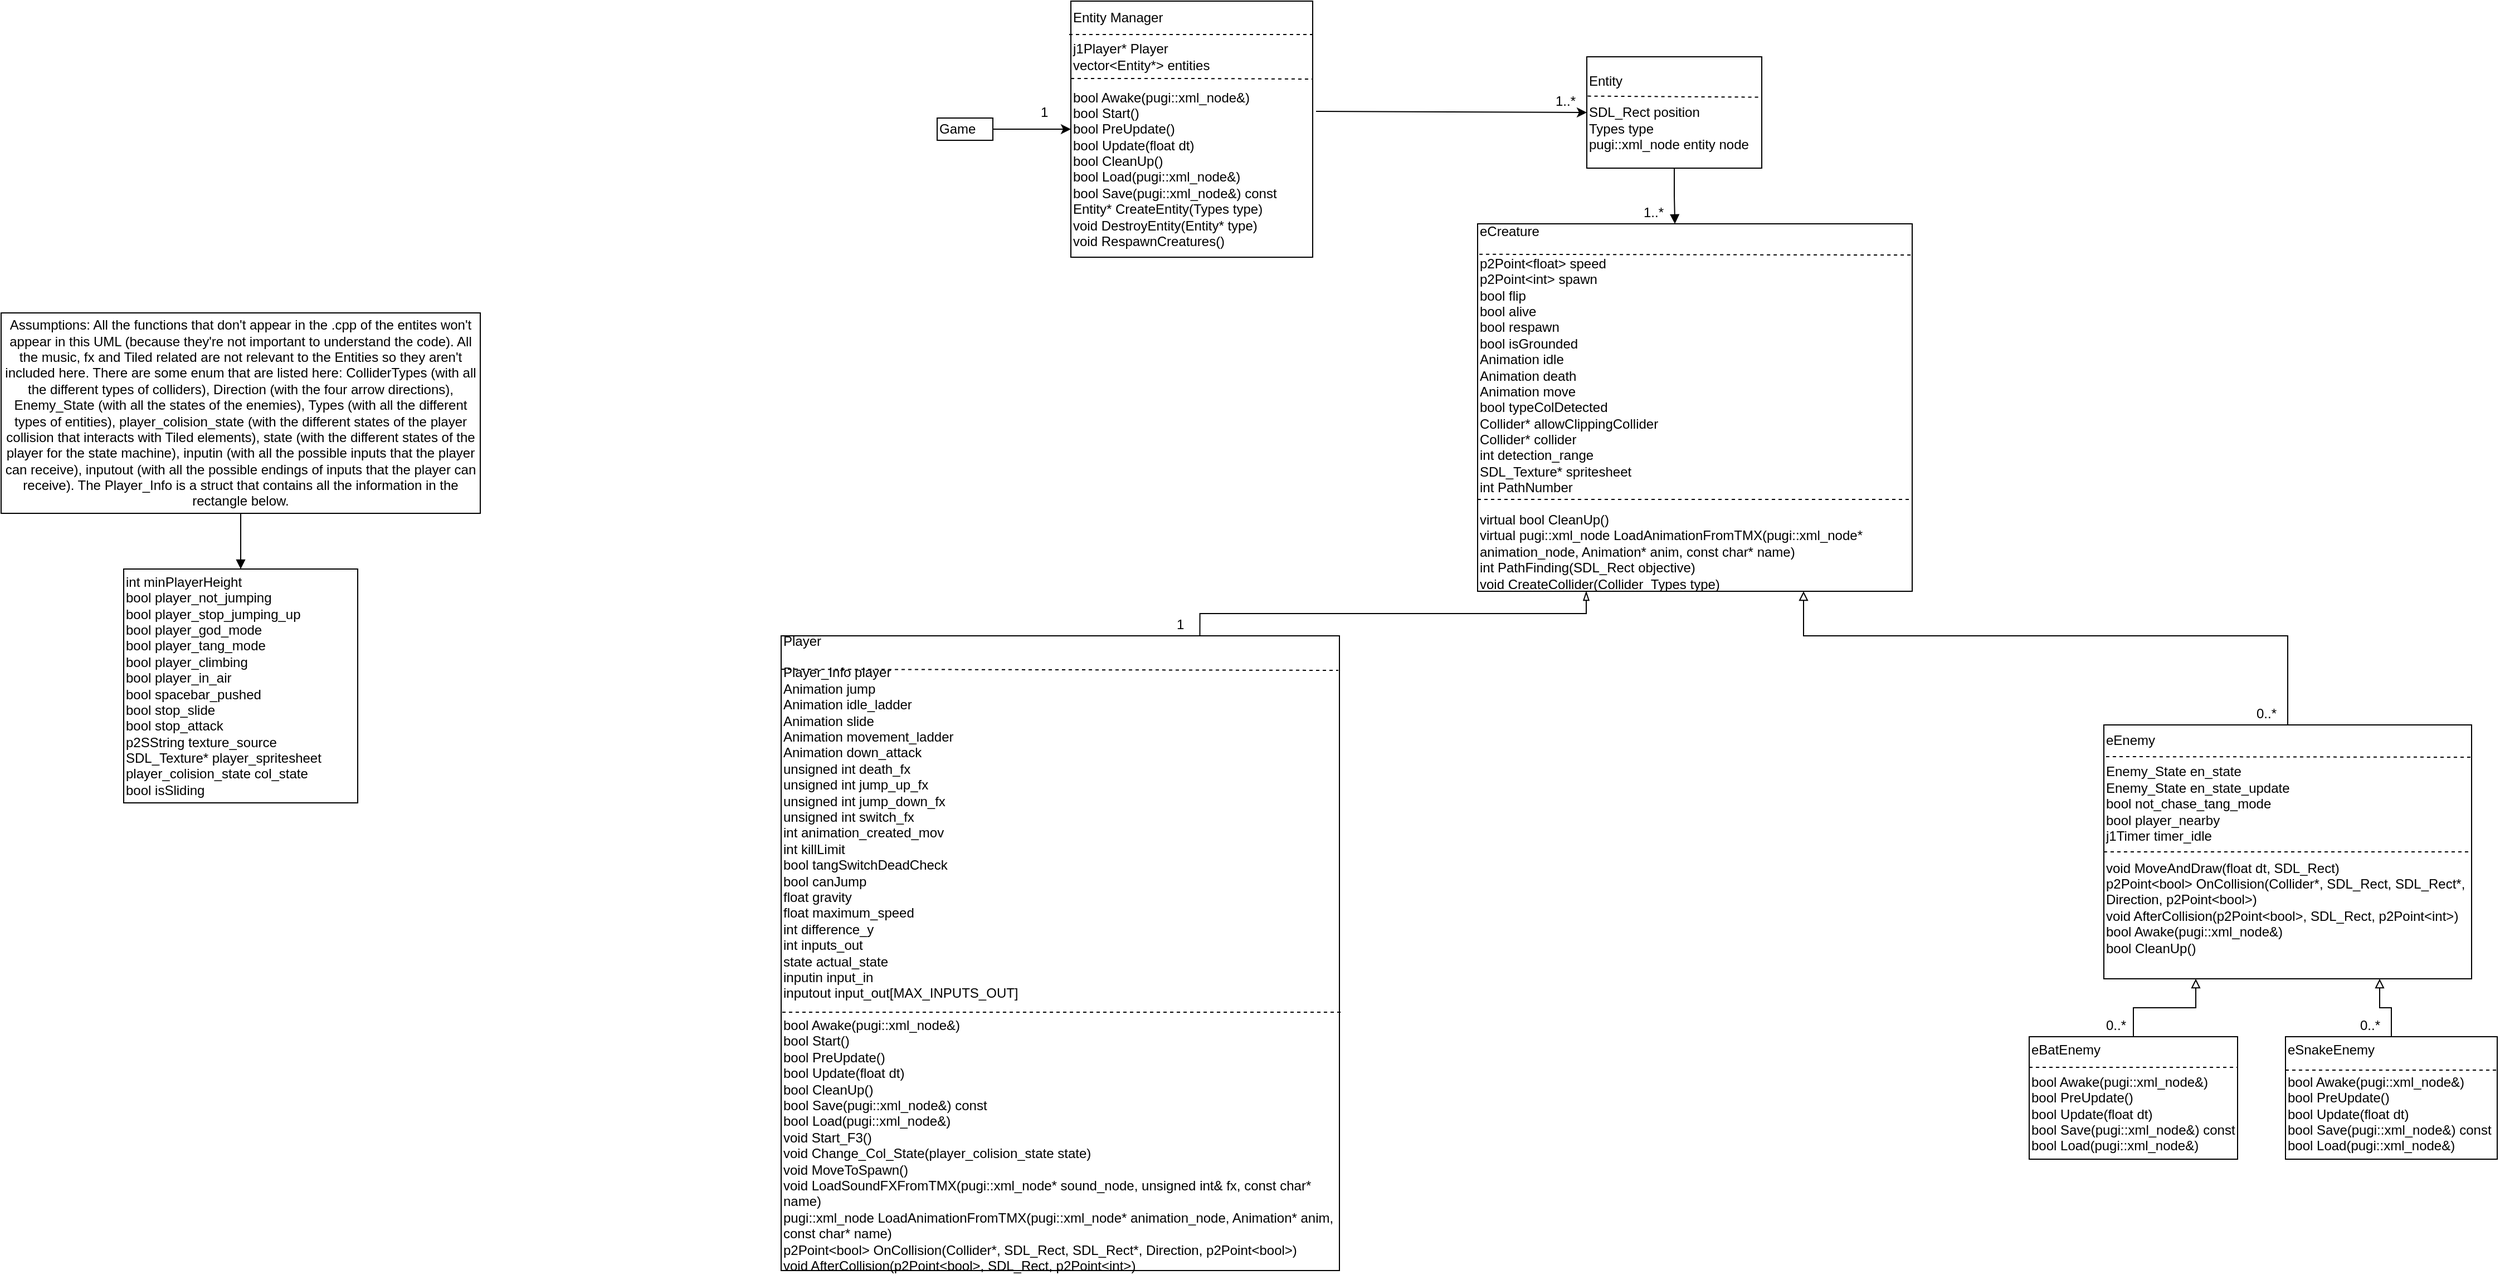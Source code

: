 <mxfile version="12.3.3" type="github" pages="1"><diagram id="gZ7agWHSoL8UKrhHpvLS" name="Page-1"><mxGraphModel dx="2903" dy="1160" grid="1" gridSize="10" guides="1" tooltips="1" connect="1" arrows="1" fold="1" page="1" pageScale="1" pageWidth="827" pageHeight="1169" math="0" shadow="0"><root><mxCell id="0"/><mxCell id="1" parent="0"/><mxCell id="xtf1Rv8BG_9pq7aAkzBv-1" value="Game" style="rounded=0;whiteSpace=wrap;html=1;align=left;" vertex="1" parent="1"><mxGeometry x="180" y="115" width="50" height="20" as="geometry"/></mxCell><mxCell id="xtf1Rv8BG_9pq7aAkzBv-2" value="Entity Manager&lt;br&gt;&lt;br&gt;j1Player* Player&lt;br&gt;vector&amp;lt;Entity*&amp;gt; entities&lt;br&gt;&lt;br&gt;&lt;div&gt;bool Awake(pugi::xml_node&amp;amp;)&lt;/div&gt;&lt;div&gt;&lt;span&gt;bool Start()&lt;/span&gt;&lt;br&gt;&lt;/div&gt;&lt;div&gt;&lt;span&gt;bool PreUpdate()&lt;/span&gt;&lt;br&gt;&lt;/div&gt;&lt;div&gt;&lt;span&gt;bool Update(float dt)&lt;/span&gt;&lt;br&gt;&lt;/div&gt;&lt;div&gt;&lt;span&gt;bool CleanUp()&lt;/span&gt;&lt;br&gt;&lt;/div&gt;&lt;div&gt;&lt;span&gt;bool Load(pugi::xml_node&amp;amp;)&lt;/span&gt;&lt;br&gt;&lt;/div&gt;&lt;div&gt;&lt;span&gt;bool Save(pugi::xml_node&amp;amp;) const&lt;/span&gt;&lt;br&gt;&lt;/div&gt;Entity* CreateEntity(Types type)&lt;br&gt;void DestroyEntity(Entity* type)&lt;br&gt;void RespawnCreatures()" style="rounded=0;whiteSpace=wrap;html=1;align=left;" vertex="1" parent="1"><mxGeometry x="300" y="10" width="217" height="230" as="geometry"/></mxCell><mxCell id="xtf1Rv8BG_9pq7aAkzBv-3" value="" style="endArrow=none;dashed=1;html=1;" edge="1" parent="1"><mxGeometry width="50" height="50" relative="1" as="geometry"><mxPoint x="298.5" y="40" as="sourcePoint"/><mxPoint x="518.5" y="40" as="targetPoint"/></mxGeometry></mxCell><mxCell id="xtf1Rv8BG_9pq7aAkzBv-4" value="" style="endArrow=none;dashed=1;html=1;" edge="1" parent="1"><mxGeometry width="50" height="50" relative="1" as="geometry"><mxPoint x="300" y="79.5" as="sourcePoint"/><mxPoint x="517" y="80" as="targetPoint"/><Array as="points"><mxPoint x="411" y="79.5"/></Array></mxGeometry></mxCell><mxCell id="xtf1Rv8BG_9pq7aAkzBv-5" value="" style="endArrow=classic;html=1;entryX=0;entryY=0.5;entryDx=0;entryDy=0;exitX=1;exitY=0.5;exitDx=0;exitDy=0;" edge="1" parent="1" source="xtf1Rv8BG_9pq7aAkzBv-1" target="xtf1Rv8BG_9pq7aAkzBv-2"><mxGeometry width="50" height="50" relative="1" as="geometry"><mxPoint x="180" y="220" as="sourcePoint"/><mxPoint x="230" y="170" as="targetPoint"/></mxGeometry></mxCell><mxCell id="xtf1Rv8BG_9pq7aAkzBv-6" value="1" style="text;html=1;resizable=0;points=[];autosize=1;align=left;verticalAlign=top;spacingTop=-4;" vertex="1" parent="1"><mxGeometry x="270.5" y="100" width="20" height="20" as="geometry"/></mxCell><mxCell id="xtf1Rv8BG_9pq7aAkzBv-38" style="edgeStyle=orthogonalEdgeStyle;rounded=0;orthogonalLoop=1;jettySize=auto;html=1;exitX=0.5;exitY=1;exitDx=0;exitDy=0;entryX=0.454;entryY=0;entryDx=0;entryDy=0;entryPerimeter=0;endArrow=block;endFill=1;" edge="1" parent="1" source="xtf1Rv8BG_9pq7aAkzBv-7" target="xtf1Rv8BG_9pq7aAkzBv-12"><mxGeometry relative="1" as="geometry"/></mxCell><mxCell id="xtf1Rv8BG_9pq7aAkzBv-7" value="Entity&lt;br&gt;&lt;br&gt;SDL_Rect position&lt;br&gt;Types type&lt;br&gt;pugi::xml_node entity node" style="rounded=0;whiteSpace=wrap;html=1;align=left;" vertex="1" parent="1"><mxGeometry x="763" y="60" width="157" height="100" as="geometry"/></mxCell><mxCell id="xtf1Rv8BG_9pq7aAkzBv-8" value="" style="endArrow=classic;html=1;exitX=1;exitY=0.5;exitDx=0;exitDy=0;entryX=0;entryY=0.5;entryDx=0;entryDy=0;" edge="1" parent="1" target="xtf1Rv8BG_9pq7aAkzBv-7"><mxGeometry width="50" height="50" relative="1" as="geometry"><mxPoint x="520" y="109" as="sourcePoint"/><mxPoint x="573" y="110" as="targetPoint"/></mxGeometry></mxCell><mxCell id="xtf1Rv8BG_9pq7aAkzBv-10" value="" style="endArrow=none;dashed=1;html=1;exitX=0.005;exitY=0.353;exitDx=0;exitDy=0;exitPerimeter=0;entryX=0.997;entryY=0.363;entryDx=0;entryDy=0;entryPerimeter=0;" edge="1" parent="1" target="xtf1Rv8BG_9pq7aAkzBv-7" source="xtf1Rv8BG_9pq7aAkzBv-7"><mxGeometry width="50" height="50" relative="1" as="geometry"><mxPoint x="762.5" y="65" as="sourcePoint"/><mxPoint x="960" y="100" as="targetPoint"/></mxGeometry></mxCell><mxCell id="xtf1Rv8BG_9pq7aAkzBv-12" value="eCreature&lt;br&gt;&lt;br&gt;&lt;div&gt;p2Point&amp;lt;float&amp;gt; speed&lt;/div&gt;&lt;div&gt;p2Point&amp;lt;int&amp;gt; spawn&lt;/div&gt;&lt;div&gt;bool flip&lt;/div&gt;&lt;div&gt;bool alive&lt;/div&gt;&lt;div&gt;bool respawn&lt;/div&gt;&lt;div&gt;bool isGrounded&lt;/div&gt;&lt;div&gt;&lt;span&gt;Animation idle&lt;/span&gt;&lt;br&gt;&lt;/div&gt;&lt;div&gt;Animation death&lt;/div&gt;&lt;div&gt;Animation move&lt;/div&gt;&lt;div&gt;&lt;span&gt;bool typeColDetected&lt;/span&gt;&lt;/div&gt;&lt;div&gt;Collider* allowClippingCollider&lt;/div&gt;&lt;div&gt;&lt;span&gt;Collider* collider&lt;/span&gt;&lt;/div&gt;&lt;div&gt;&lt;span&gt;int detection_range&lt;/span&gt;&lt;/div&gt;&lt;div&gt;&lt;span&gt;SDL_Texture* spritesheet&lt;/span&gt;&lt;/div&gt;&lt;div&gt;&lt;span&gt;int PathNumber&lt;/span&gt;&lt;/div&gt;&lt;br&gt;&lt;div&gt;virtual bool CleanUp()&lt;/div&gt;&lt;div&gt;virtual pugi::xml_node LoadAnimationFromTMX(pugi::xml_node* animation_node, Animation* anim, const char* name)&lt;/div&gt;&lt;div&gt;&lt;div&gt;int PathFinding(SDL_Rect objective)&lt;/div&gt;&lt;div&gt;void CreateCollider(Collider_Types type)&lt;/div&gt;&lt;/div&gt;&lt;div&gt;&lt;/div&gt;" style="rounded=0;whiteSpace=wrap;html=1;align=left;" vertex="1" parent="1"><mxGeometry x="665" y="210" width="390" height="330" as="geometry"/></mxCell><mxCell id="xtf1Rv8BG_9pq7aAkzBv-13" value="" style="endArrow=none;dashed=1;html=1;entryX=1.003;entryY=0.085;entryDx=0;entryDy=0;entryPerimeter=0;exitX=0.004;exitY=0.083;exitDx=0;exitDy=0;exitPerimeter=0;" edge="1" parent="1" source="xtf1Rv8BG_9pq7aAkzBv-12" target="xtf1Rv8BG_9pq7aAkzBv-12"><mxGeometry width="50" height="50" relative="1" as="geometry"><mxPoint x="1076.5" y="320.5" as="sourcePoint"/><mxPoint x="1193.5" y="320.5" as="targetPoint"/></mxGeometry></mxCell><mxCell id="xtf1Rv8BG_9pq7aAkzBv-14" value="" style="endArrow=none;dashed=1;html=1;entryX=1;entryY=0.75;entryDx=0;entryDy=0;exitX=0;exitY=0.75;exitDx=0;exitDy=0;" edge="1" parent="1" target="xtf1Rv8BG_9pq7aAkzBv-12" source="xtf1Rv8BG_9pq7aAkzBv-12"><mxGeometry width="50" height="50" relative="1" as="geometry"><mxPoint x="670" y="467" as="sourcePoint"/><mxPoint x="1197.5" y="540.5" as="targetPoint"/></mxGeometry></mxCell><mxCell id="xtf1Rv8BG_9pq7aAkzBv-37" style="edgeStyle=orthogonalEdgeStyle;rounded=0;orthogonalLoop=1;jettySize=auto;html=1;exitX=0.75;exitY=0;exitDx=0;exitDy=0;entryX=0.25;entryY=1;entryDx=0;entryDy=0;endArrow=blockThin;endFill=0;" edge="1" parent="1" source="xtf1Rv8BG_9pq7aAkzBv-16" target="xtf1Rv8BG_9pq7aAkzBv-12"><mxGeometry relative="1" as="geometry"/></mxCell><mxCell id="xtf1Rv8BG_9pq7aAkzBv-16" value="Player&lt;br&gt;&lt;br&gt;&lt;div&gt;Player_Info player&lt;/div&gt;&lt;div&gt;Animation jump&lt;/div&gt;&lt;div&gt;Animation idle_ladder&lt;/div&gt;&lt;div&gt;Animation slide&lt;/div&gt;&lt;div&gt;Animation movement_ladder&lt;/div&gt;&lt;div&gt;Animation down_attack&lt;/div&gt;&lt;div&gt;unsigned int death_fx&lt;/div&gt;&lt;div&gt;unsigned int jump_up_fx&lt;/div&gt;&lt;div&gt;unsigned int jump_down_fx&lt;/div&gt;&lt;div&gt;unsigned int switch_fx&lt;/div&gt;&lt;div&gt;int animation_created_mov&lt;/div&gt;&lt;div&gt;int killLimit&lt;/div&gt;&lt;div&gt;bool tangSwitchDeadCheck&lt;/div&gt;&lt;div&gt;bool canJump&lt;/div&gt;&lt;div&gt;float gravity&lt;/div&gt;&lt;div&gt;float maximum_speed&lt;/div&gt;&lt;div&gt;int difference_y&lt;/div&gt;&lt;div&gt;int inputs_out&lt;/div&gt;&lt;div&gt;state actual_state&lt;/div&gt;&lt;div&gt;inputin input_in&lt;/div&gt;&lt;div&gt;inputout input_out[MAX_INPUTS_OUT]&lt;/div&gt;&lt;br&gt;&lt;div&gt;bool Awake(pugi::xml_node&amp;amp;)&lt;/div&gt;&lt;div&gt;&lt;span&gt;bool Start()&lt;/span&gt;&lt;br&gt;&lt;/div&gt;&lt;div&gt;&lt;span&gt;bool PreUpdate()&lt;/span&gt;&lt;br&gt;&lt;/div&gt;&lt;div&gt;bool Update(float dt)&lt;/div&gt;&lt;div&gt;&lt;span&gt;bool CleanUp()&lt;/span&gt;&lt;br&gt;&lt;/div&gt;&lt;div&gt;&lt;span&gt;bool Save(pugi::xml_node&amp;amp;) const&lt;/span&gt;&lt;br&gt;&lt;/div&gt;&lt;div&gt;&lt;span&gt;bool Load(pugi::xml_node&amp;amp;)&lt;/span&gt;&lt;br&gt;&lt;/div&gt;&lt;div&gt;void Start_F3()&lt;/div&gt;&lt;div&gt;&lt;div&gt;void Change_Col_State(player_colision_state state)&lt;/div&gt;&lt;/div&gt;&lt;div&gt;&lt;div&gt;void MoveToSpawn()&lt;/div&gt;&lt;/div&gt;&lt;div&gt;&lt;div&gt;&lt;div&gt;void LoadSoundFXFromTMX(pugi::xml_node* sound_node, unsigned int&amp;amp; fx, const char* name)&lt;/div&gt;&lt;div&gt;pugi::xml_node LoadAnimationFromTMX(pugi::xml_node* animation_node, Animation* anim, const char* name)&lt;/div&gt;&lt;/div&gt;&lt;div&gt;p2Point&amp;lt;bool&amp;gt; OnCollision(Collider*, SDL_Rect, SDL_Rect*, Direction, p2Point&amp;lt;bool&amp;gt;)&lt;/div&gt;&lt;div&gt;void AfterCollision(p2Point&amp;lt;bool&amp;gt;, SDL_Rect, p2Point&amp;lt;int&amp;gt;)&lt;/div&gt;&lt;/div&gt;" style="rounded=0;whiteSpace=wrap;html=1;align=left;" vertex="1" parent="1"><mxGeometry x="40" y="580" width="501" height="570" as="geometry"/></mxCell><mxCell id="xtf1Rv8BG_9pq7aAkzBv-17" value="" style="endArrow=none;dashed=1;html=1;" edge="1" parent="1"><mxGeometry width="50" height="50" relative="1" as="geometry"><mxPoint x="40" y="610" as="sourcePoint"/><mxPoint x="540" y="611" as="targetPoint"/></mxGeometry></mxCell><mxCell id="xtf1Rv8BG_9pq7aAkzBv-18" value="" style="endArrow=none;dashed=1;html=1;exitX=0.002;exitY=0.593;exitDx=0;exitDy=0;exitPerimeter=0;entryX=1.002;entryY=0.593;entryDx=0;entryDy=0;entryPerimeter=0;" edge="1" parent="1" source="xtf1Rv8BG_9pq7aAkzBv-16" target="xtf1Rv8BG_9pq7aAkzBv-16"><mxGeometry width="50" height="50" relative="1" as="geometry"><mxPoint x="293.5" y="749.4" as="sourcePoint"/><mxPoint x="370.5" y="888" as="targetPoint"/></mxGeometry></mxCell><mxCell id="xtf1Rv8BG_9pq7aAkzBv-19" value="1..*" style="text;html=1;resizable=0;points=[];autosize=1;align=left;verticalAlign=top;spacingTop=-4;" vertex="1" parent="1"><mxGeometry x="811.5" y="190" width="30" height="20" as="geometry"/></mxCell><mxCell id="xtf1Rv8BG_9pq7aAkzBv-20" value="1" style="text;html=1;resizable=0;points=[];autosize=1;align=left;verticalAlign=top;spacingTop=-4;" vertex="1" parent="1"><mxGeometry x="392.5" y="560" width="20" height="20" as="geometry"/></mxCell><mxCell id="xtf1Rv8BG_9pq7aAkzBv-21" style="edgeStyle=orthogonalEdgeStyle;rounded=0;orthogonalLoop=1;jettySize=auto;html=1;exitX=0.5;exitY=0;exitDx=0;exitDy=0;entryX=0.25;entryY=1;entryDx=0;entryDy=0;shadow=0;endArrow=block;endFill=0;" edge="1" parent="1" source="xtf1Rv8BG_9pq7aAkzBv-22" target="xtf1Rv8BG_9pq7aAkzBv-28"><mxGeometry relative="1" as="geometry"><mxPoint x="1253.5" y="872" as="targetPoint"/></mxGeometry></mxCell><mxCell id="xtf1Rv8BG_9pq7aAkzBv-22" value="eBatEnemy&lt;br&gt;&lt;br&gt;&lt;div&gt;bool Awake(pugi::xml_node&amp;amp;)&lt;/div&gt;&lt;div&gt;&lt;span&gt;bool PreUpdate()&lt;/span&gt;&lt;br&gt;&lt;/div&gt;&lt;div&gt;bool Update(float dt)&lt;/div&gt;&lt;div&gt;&lt;span&gt;bool Save(pugi::xml_node&amp;amp;) const&lt;/span&gt;&lt;/div&gt;&lt;div&gt;&lt;span&gt;bool Load(pugi::xml_node&amp;amp;)&lt;/span&gt;&lt;br&gt;&lt;/div&gt;" style="rounded=0;whiteSpace=wrap;html=1;align=left;" vertex="1" parent="1"><mxGeometry x="1160" y="940" width="187" height="110" as="geometry"/></mxCell><mxCell id="xtf1Rv8BG_9pq7aAkzBv-23" style="edgeStyle=orthogonalEdgeStyle;rounded=0;orthogonalLoop=1;jettySize=auto;html=1;exitX=0.5;exitY=0;exitDx=0;exitDy=0;entryX=0.75;entryY=1;entryDx=0;entryDy=0;shadow=0;endArrow=block;endFill=0;" edge="1" parent="1" source="xtf1Rv8BG_9pq7aAkzBv-24" target="xtf1Rv8BG_9pq7aAkzBv-28"><mxGeometry relative="1" as="geometry"><mxPoint x="1451.5" y="872" as="targetPoint"/></mxGeometry></mxCell><mxCell id="xtf1Rv8BG_9pq7aAkzBv-24" value="&lt;span&gt;eSnakeEnemy&lt;/span&gt;&lt;br&gt;&lt;br&gt;&lt;div&gt;bool Awake(pugi::xml_node&amp;amp;)&lt;/div&gt;&lt;div&gt;bool PreUpdate()&lt;br&gt;&lt;/div&gt;&lt;div&gt;bool Update(float dt)&lt;/div&gt;&lt;div&gt;bool Save(pugi::xml_node&amp;amp;) const&lt;/div&gt;&lt;div&gt;bool Load(pugi::xml_node&amp;amp;)&lt;/div&gt;" style="rounded=0;whiteSpace=wrap;html=1;align=left;" vertex="1" parent="1"><mxGeometry x="1390" y="940" width="190" height="110" as="geometry"/></mxCell><mxCell id="xtf1Rv8BG_9pq7aAkzBv-25" value="0..*&lt;br&gt;" style="text;html=1;resizable=0;points=[];autosize=1;align=left;verticalAlign=top;spacingTop=-4;" vertex="1" parent="1"><mxGeometry x="1455" y="920" width="30" height="20" as="geometry"/></mxCell><mxCell id="xtf1Rv8BG_9pq7aAkzBv-26" value="0..*&lt;br&gt;" style="text;html=1;resizable=0;points=[];autosize=1;align=left;verticalAlign=top;spacingTop=-4;" vertex="1" parent="1"><mxGeometry x="1227" y="920" width="30" height="20" as="geometry"/></mxCell><mxCell id="xtf1Rv8BG_9pq7aAkzBv-27" value="" style="edgeStyle=orthogonalEdgeStyle;rounded=0;orthogonalLoop=1;jettySize=auto;html=1;endArrow=block;endFill=0;entryX=0.75;entryY=1;entryDx=0;entryDy=0;" edge="1" parent="1" source="xtf1Rv8BG_9pq7aAkzBv-28" target="xtf1Rv8BG_9pq7aAkzBv-12"><mxGeometry relative="1" as="geometry"><mxPoint x="1302.5" y="590" as="targetPoint"/><Array as="points"><mxPoint x="1392" y="580"/><mxPoint x="958" y="580"/></Array></mxGeometry></mxCell><mxCell id="xtf1Rv8BG_9pq7aAkzBv-28" value="eEnemy&lt;br&gt;&lt;br&gt;&lt;div&gt;Enemy_State en_state&lt;/div&gt;&lt;div&gt;Enemy_State en_state_update&lt;/div&gt;&lt;div&gt;bool not_chase_tang_mode&lt;/div&gt;&lt;div&gt;bool player_nearby&lt;/div&gt;&lt;span&gt;j1Timer timer_idle&lt;br&gt;&lt;/span&gt;&lt;br&gt;&lt;div&gt;void MoveAndDraw(float dt, SDL_Rect)&lt;/div&gt;&lt;div&gt;p2Point&amp;lt;bool&amp;gt; OnCollision(Collider*, SDL_Rect, SDL_Rect*, Direction, p2Point&amp;lt;bool&amp;gt;)&lt;/div&gt;&lt;div&gt;void AfterCollision(p2Point&amp;lt;bool&amp;gt;, SDL_Rect, p2Point&amp;lt;int&amp;gt;)&lt;/div&gt;&lt;div&gt;&lt;div&gt;bool Awake(pugi::xml_node&amp;amp;)&lt;/div&gt;&lt;/div&gt;&lt;div&gt;&lt;div&gt;bool CleanUp()&lt;/div&gt;&lt;/div&gt;&lt;div&gt;&lt;br&gt;&lt;/div&gt;" style="rounded=0;whiteSpace=wrap;html=1;align=left;" vertex="1" parent="1"><mxGeometry x="1227" y="660" width="330" height="228" as="geometry"/></mxCell><mxCell id="xtf1Rv8BG_9pq7aAkzBv-29" value="" style="endArrow=none;dashed=1;html=1;exitX=0.006;exitY=0.125;exitDx=0;exitDy=0;exitPerimeter=0;" edge="1" parent="1" source="xtf1Rv8BG_9pq7aAkzBv-28"><mxGeometry width="50" height="50" relative="1" as="geometry"><mxPoint x="1227" y="740" as="sourcePoint"/><mxPoint x="1557" y="689" as="targetPoint"/></mxGeometry></mxCell><mxCell id="xtf1Rv8BG_9pq7aAkzBv-30" value="" style="endArrow=none;dashed=1;html=1;exitX=0;exitY=0.5;exitDx=0;exitDy=0;entryX=1;entryY=0.5;entryDx=0;entryDy=0;" edge="1" parent="1" source="xtf1Rv8BG_9pq7aAkzBv-28" target="xtf1Rv8BG_9pq7aAkzBv-28"><mxGeometry width="50" height="50" relative="1" as="geometry"><mxPoint x="1227" y="820" as="sourcePoint"/><mxPoint x="1557" y="818" as="targetPoint"/></mxGeometry></mxCell><mxCell id="xtf1Rv8BG_9pq7aAkzBv-31" value="0..*" style="text;html=1;resizable=0;points=[];autosize=1;align=left;verticalAlign=top;spacingTop=-4;" vertex="1" parent="1"><mxGeometry x="1362" y="640" width="30" height="20" as="geometry"/></mxCell><mxCell id="xtf1Rv8BG_9pq7aAkzBv-33" value="&lt;div&gt;int minPlayerHeight&lt;/div&gt;&lt;div&gt;bool player_not_jumping&lt;/div&gt;&lt;div&gt;bool player_stop_jumping_up&lt;/div&gt;&lt;div&gt;bool player_god_mode&lt;/div&gt;&lt;div&gt;bool player_tang_mode&lt;/div&gt;&lt;div&gt;bool player_climbing&lt;/div&gt;&lt;div&gt;bool player_in_air&lt;/div&gt;&lt;div&gt;bool spacebar_pushed&lt;/div&gt;&lt;div&gt;bool stop_slide&lt;/div&gt;&lt;div&gt;bool stop_attack&lt;/div&gt;&lt;div&gt;p2SString texture_source&lt;/div&gt;&lt;div&gt;SDL_Texture* player_spritesheet&lt;/div&gt;&lt;div&gt;player_colision_state col_state&lt;/div&gt;&lt;div&gt;&lt;span&gt;bool isSliding&lt;/span&gt;&lt;br&gt;&lt;/div&gt;" style="whiteSpace=wrap;html=1;aspect=fixed;align=left;" vertex="1" parent="1"><mxGeometry x="-550" y="520" width="210" height="210" as="geometry"/></mxCell><mxCell id="xtf1Rv8BG_9pq7aAkzBv-39" value="1..*" style="text;html=1;resizable=0;points=[];autosize=1;align=left;verticalAlign=top;spacingTop=-4;" vertex="1" parent="1"><mxGeometry x="733" y="90" width="30" height="20" as="geometry"/></mxCell><mxCell id="xtf1Rv8BG_9pq7aAkzBv-40" value="" style="endArrow=none;dashed=1;html=1;exitX=0;exitY=0.25;exitDx=0;exitDy=0;entryX=1;entryY=0.25;entryDx=0;entryDy=0;" edge="1" parent="1" source="xtf1Rv8BG_9pq7aAkzBv-22" target="xtf1Rv8BG_9pq7aAkzBv-22"><mxGeometry width="50" height="50" relative="1" as="geometry"><mxPoint x="1160" y="970" as="sourcePoint"/><mxPoint x="1340" y="970" as="targetPoint"/></mxGeometry></mxCell><mxCell id="xtf1Rv8BG_9pq7aAkzBv-41" value="" style="endArrow=none;dashed=1;html=1;exitX=0;exitY=0.25;exitDx=0;exitDy=0;" edge="1" parent="1"><mxGeometry width="50" height="50" relative="1" as="geometry"><mxPoint x="1390" y="970" as="sourcePoint"/><mxPoint x="1580" y="970" as="targetPoint"/></mxGeometry></mxCell><mxCell id="xtf1Rv8BG_9pq7aAkzBv-47" style="edgeStyle=orthogonalEdgeStyle;rounded=0;orthogonalLoop=1;jettySize=auto;html=1;exitX=0.5;exitY=1;exitDx=0;exitDy=0;entryX=0.5;entryY=0;entryDx=0;entryDy=0;endArrow=block;endFill=1;" edge="1" parent="1" source="xtf1Rv8BG_9pq7aAkzBv-46" target="xtf1Rv8BG_9pq7aAkzBv-33"><mxGeometry relative="1" as="geometry"/></mxCell><mxCell id="xtf1Rv8BG_9pq7aAkzBv-46" value="Assumptions: All the functions that don't appear in the .cpp of the entites won't appear in this UML (because they're not important to understand the code). All the music, fx and Tiled related are not relevant to the Entities so they aren't included here. There are some enum that are listed here: ColliderTypes (with all the different types of colliders), Direction (with the four arrow directions), Enemy_State (with all the states of the enemies), Types (with all the different types of entities),&amp;nbsp;player_colision_state (with the different states of the player collision that interacts with Tiled elements),&amp;nbsp;state (with the different states of the player for the state machine),&amp;nbsp;inputin (with all the possible inputs that the player can receive),&amp;nbsp;inputout (with all the possible endings of inputs that the player can receive). The Player_Info is a struct that contains all the information in the rectangle below." style="rounded=0;whiteSpace=wrap;html=1;" vertex="1" parent="1"><mxGeometry x="-660" y="290" width="430" height="180" as="geometry"/></mxCell></root></mxGraphModel></diagram></mxfile>